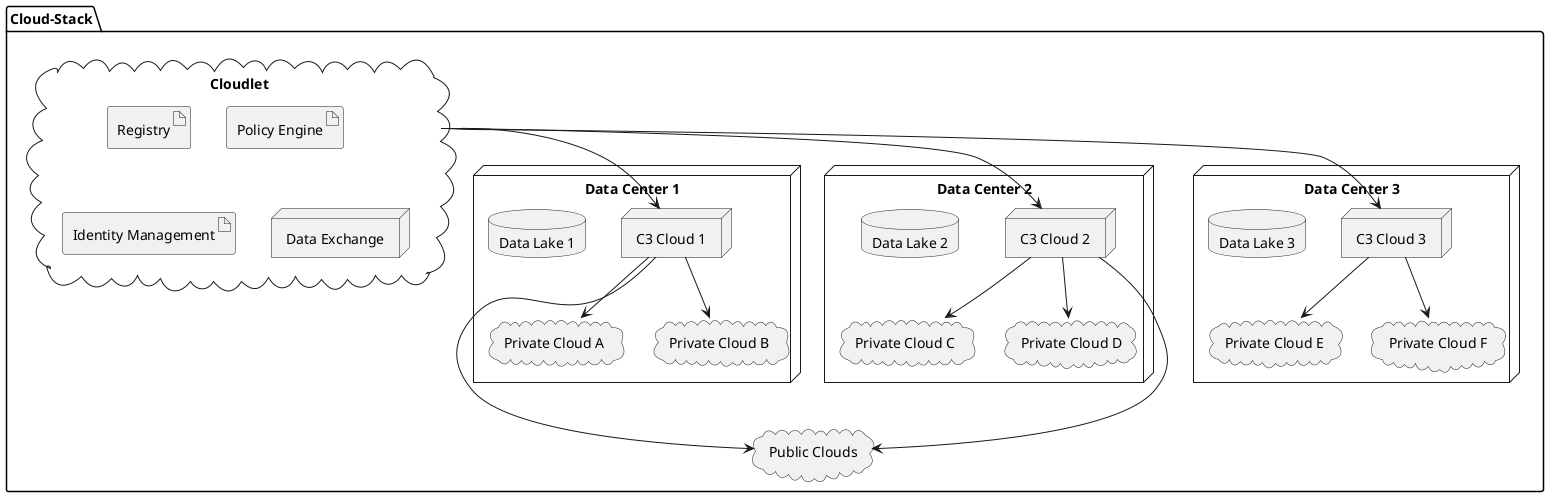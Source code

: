 @startuml

package  "Cloud-Stack" {
  cloud "Public Clouds" as PC
  cloud "Cloudlet" as FC {
    artifact Registry
    artifact "Policy Engine"
    artifact "Identity Management"
    node "Data Exchange"
  }
  node "Data Center 1" {
    node "C3 Cloud 1" as HC1
    cloud "Private Cloud A" as PCA
    cloud "Private Cloud B" as PCB
    database "Data Lake 1" as DL1
    HC1 --> PCA
    HC1 --> PCB
    HC1 ---> PC
  }
  node "Data Center 2" {
    node "C3 Cloud 2" as HC2
    cloud "Private Cloud C" as PCC
    cloud "Private Cloud D" as PCD
    database "Data Lake 2" as DL2
    HC2 --> PCC
    HC2 --> PCD
    HC2 ---> PC
  }
  node "Data Center 3" {
    node "C3 Cloud 3" as HC3
    cloud "Private Cloud E" as PCE
    cloud "Private Cloud F" as PCF
    database "Data Lake 3" as DL3
    HC3 --> PCE
    HC3 --> PCF
  }
  FC --> HC1
  FC --> HC2
  FC --> HC3
}

@enduml
